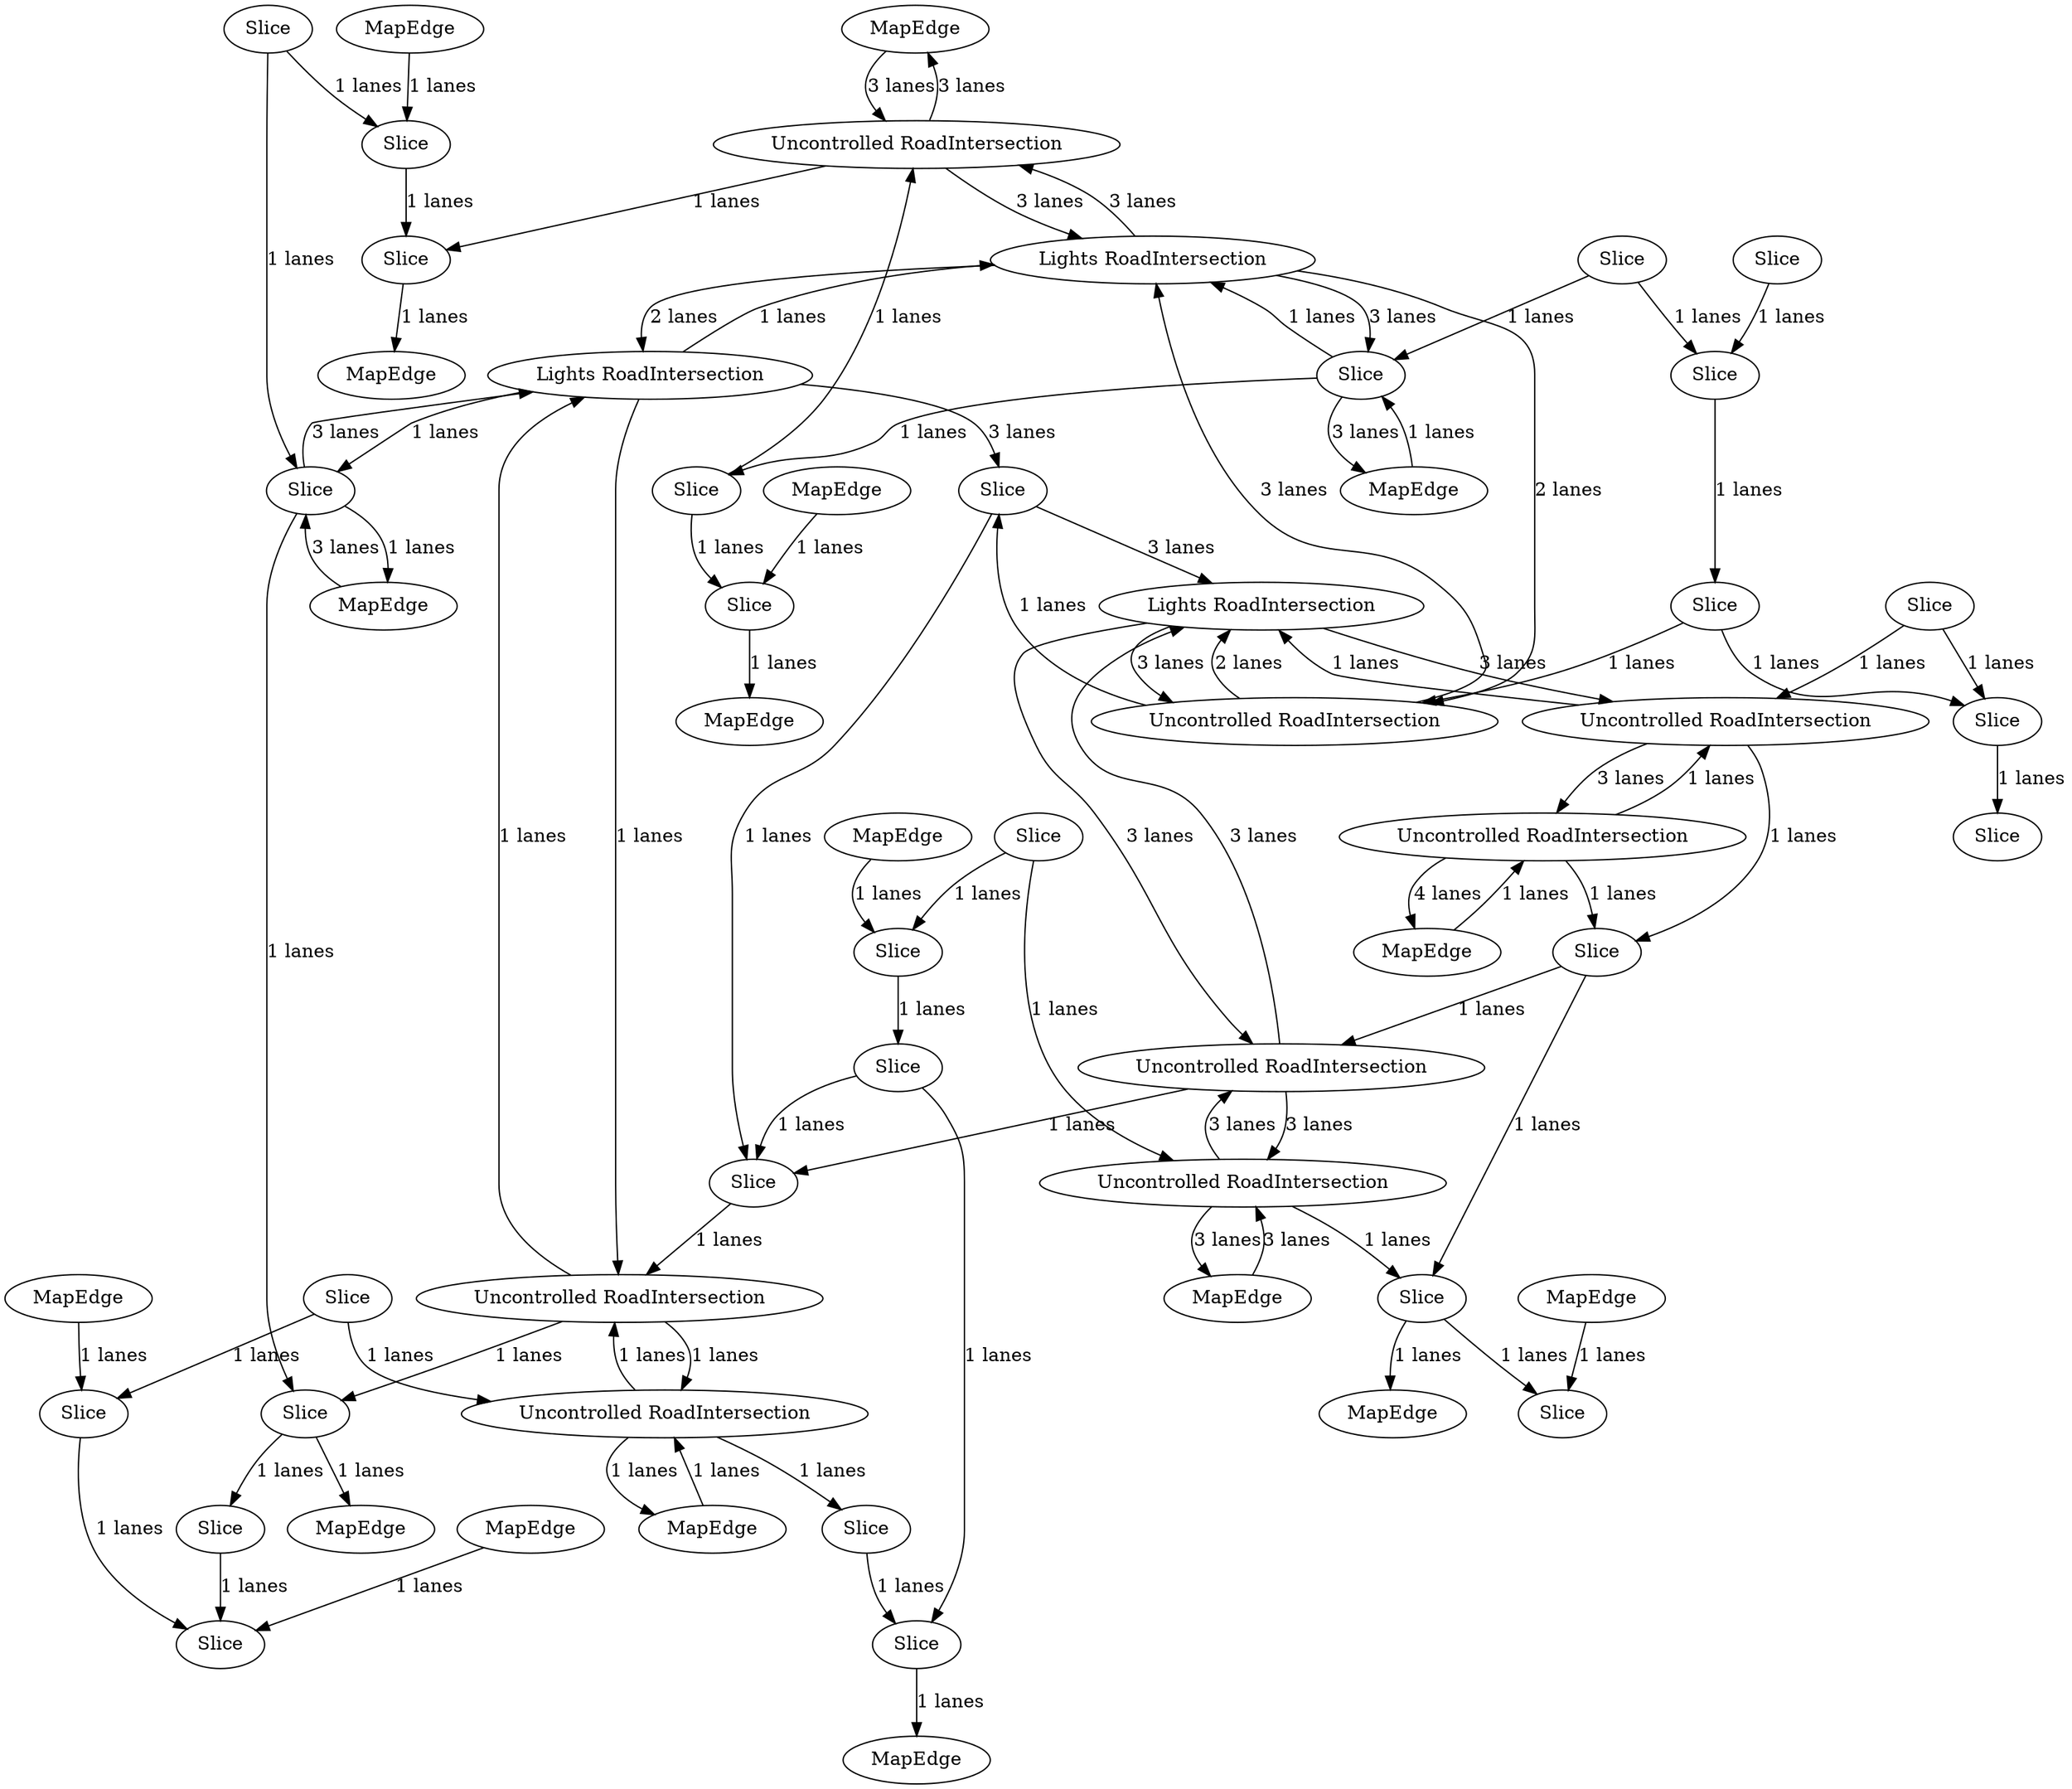digraph {
    0 [ label = "MapEdge" ]
    1 [ label = "Lights RoadIntersection" ]
    2 [ label = "Lights RoadIntersection" ]
    3 [ label = "Lights RoadIntersection" ]
    4 [ label = "MapEdge" ]
    5 [ label = "Uncontrolled RoadIntersection" ]
    6 [ label = "MapEdge" ]
    7 [ label = "MapEdge" ]
    8 [ label = "MapEdge" ]
    9 [ label = "MapEdge" ]
    10 [ label = "MapEdge" ]
    11 [ label = "MapEdge" ]
    12 [ label = "Slice" ]
    13 [ label = "MapEdge" ]
    14 [ label = "Slice" ]
    15 [ label = "MapEdge" ]
    16 [ label = "MapEdge" ]
    17 [ label = "MapEdge" ]
    18 [ label = "MapEdge" ]
    19 [ label = "Slice" ]
    20 [ label = "Slice" ]
    21 [ label = "Slice" ]
    22 [ label = "Slice" ]
    23 [ label = "Uncontrolled RoadIntersection" ]
    24 [ label = "Slice" ]
    25 [ label = "Slice" ]
    26 [ label = "Uncontrolled RoadIntersection" ]
    27 [ label = "Slice" ]
    28 [ label = "Slice" ]
    29 [ label = "Slice" ]
    30 [ label = "Slice" ]
    31 [ label = "Slice" ]
    32 [ label = "Slice" ]
    33 [ label = "Slice" ]
    34 [ label = "Slice" ]
    35 [ label = "Slice" ]
    36 [ label = "Slice" ]
    37 [ label = "Uncontrolled RoadIntersection" ]
    38 [ label = "Slice" ]
    39 [ label = "Slice" ]
    40 [ label = "Slice" ]
    41 [ label = "Slice" ]
    42 [ label = "Uncontrolled RoadIntersection" ]
    43 [ label = "Slice" ]
    44 [ label = "Slice" ]
    45 [ label = "Slice" ]
    46 [ label = "MapEdge" ]
    47 [ label = "Slice" ]
    48 [ label = "Uncontrolled RoadIntersection" ]
    49 [ label = "Slice" ]
    50 [ label = "Uncontrolled RoadIntersection" ]
    51 [ label = "Slice" ]
    52 [ label = "Slice" ]
    53 [ label = "MapEdge" ]
    54 [ label = "Uncontrolled RoadIntersection" ]
    55 [ label = "MapEdge" ]
    56 [ label = "MapEdge" ]
    0 -> 37 [ label = "3 lanes" ]
    37 -> 0 [ label = "3 lanes" ]
    37 -> 1 [ label = "3 lanes" ]
    1 -> 37 [ label = "3 lanes" ]
    2 -> 1 [ label = "1 lanes" ]
    1 -> 2 [ label = "2 lanes" ]
    1 -> 42 [ label = "2 lanes" ]
    42 -> 1 [ label = "3 lanes" ]
    42 -> 3 [ label = "2 lanes" ]
    3 -> 42 [ label = "3 lanes" ]
    3 -> 50 [ label = "3 lanes" ]
    50 -> 3 [ label = "3 lanes" ]
    50 -> 23 [ label = "3 lanes" ]
    23 -> 50 [ label = "3 lanes" ]
    23 -> 4 [ label = "3 lanes" ]
    4 -> 23 [ label = "3 lanes" ]
    2 -> 41 [ label = "3 lanes" ]
    41 -> 3 [ label = "3 lanes" ]
    5 -> 6 [ label = "4 lanes" ]
    6 -> 5 [ label = "1 lanes" ]
    7 -> 30 [ label = "3 lanes" ]
    30 -> 7 [ label = "1 lanes" ]
    30 -> 2 [ label = "3 lanes" ]
    2 -> 30 [ label = "1 lanes" ]
    8 -> 26 [ label = "1 lanes" ]
    26 -> 8 [ label = "1 lanes" ]
    26 -> 48 [ label = "1 lanes" ]
    48 -> 26 [ label = "1 lanes" ]
    48 -> 2 [ label = "1 lanes" ]
    2 -> 48 [ label = "1 lanes" ]
    35 -> 9 [ label = "1 lanes" ]
    10 -> 35 [ label = "1 lanes" ]
    38 -> 11 [ label = "1 lanes" ]
    13 -> 12 [ label = "1 lanes" ]
    44 -> 14 [ label = "1 lanes" ]
    43 -> 44 [ label = "1 lanes" ]
    15 -> 43 [ label = "1 lanes" ]
    14 -> 16 [ label = "1 lanes" ]
    32 -> 38 [ label = "1 lanes" ]
    17 -> 32 [ label = "1 lanes" ]
    28 -> 12 [ label = "1 lanes" ]
    18 -> 28 [ label = "1 lanes" ]
    51 -> 19 [ label = "1 lanes" ]
    54 -> 51 [ label = "1 lanes" ]
    20 -> 54 [ label = "1 lanes" ]
    20 -> 21 [ label = "1 lanes" ]
    19 -> 22 [ label = "1 lanes" ]
    23 -> 19 [ label = "1 lanes" ]
    24 -> 23 [ label = "1 lanes" ]
    26 -> 25 [ label = "1 lanes" ]
    27 -> 26 [ label = "1 lanes" ]
    25 -> 14 [ label = "1 lanes" ]
    27 -> 28 [ label = "1 lanes" ]
    47 -> 29 [ label = "1 lanes" ]
    30 -> 47 [ label = "1 lanes" ]
    31 -> 30 [ label = "1 lanes" ]
    29 -> 12 [ label = "1 lanes" ]
    31 -> 32 [ label = "1 lanes" ]
    52 -> 33 [ label = "1 lanes" ]
    34 -> 52 [ label = "1 lanes" ]
    33 -> 35 [ label = "1 lanes" ]
    34 -> 36 [ label = "1 lanes" ]
    33 -> 37 [ label = "1 lanes" ]
    37 -> 38 [ label = "1 lanes" ]
    36 -> 45 [ label = "1 lanes" ]
    39 -> 36 [ label = "1 lanes" ]
    21 -> 40 [ label = "1 lanes" ]
    45 -> 21 [ label = "1 lanes" ]
    41 -> 49 [ label = "1 lanes" ]
    42 -> 41 [ label = "1 lanes" ]
    45 -> 42 [ label = "1 lanes" ]
    24 -> 43 [ label = "1 lanes" ]
    44 -> 49 [ label = "1 lanes" ]
    47 -> 46 [ label = "1 lanes" ]
    48 -> 47 [ label = "1 lanes" ]
    49 -> 48 [ label = "1 lanes" ]
    50 -> 49 [ label = "1 lanes" ]
    51 -> 50 [ label = "1 lanes" ]
    5 -> 51 [ label = "1 lanes" ]
    1 -> 52 [ label = "3 lanes" ]
    52 -> 1 [ label = "1 lanes" ]
    52 -> 53 [ label = "3 lanes" ]
    53 -> 52 [ label = "1 lanes" ]
    3 -> 54 [ label = "3 lanes" ]
    54 -> 3 [ label = "1 lanes" ]
    54 -> 5 [ label = "3 lanes" ]
    5 -> 54 [ label = "1 lanes" ]
    55 -> 22 [ label = "1 lanes" ]
    19 -> 56 [ label = "1 lanes" ]
}
